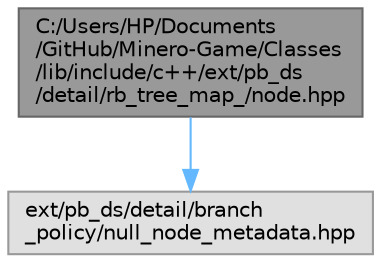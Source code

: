 digraph "C:/Users/HP/Documents/GitHub/Minero-Game/Classes/lib/include/c++/ext/pb_ds/detail/rb_tree_map_/node.hpp"
{
 // LATEX_PDF_SIZE
  bgcolor="transparent";
  edge [fontname=Helvetica,fontsize=10,labelfontname=Helvetica,labelfontsize=10];
  node [fontname=Helvetica,fontsize=10,shape=box,height=0.2,width=0.4];
  Node1 [id="Node000001",label="C:/Users/HP/Documents\l/GitHub/Minero-Game/Classes\l/lib/include/c++/ext/pb_ds\l/detail/rb_tree_map_/node.hpp",height=0.2,width=0.4,color="gray40", fillcolor="grey60", style="filled", fontcolor="black",tooltip=" "];
  Node1 -> Node2 [id="edge3_Node000001_Node000002",color="steelblue1",style="solid",tooltip=" "];
  Node2 [id="Node000002",label="ext/pb_ds/detail/branch\l_policy/null_node_metadata.hpp",height=0.2,width=0.4,color="grey60", fillcolor="#E0E0E0", style="filled",tooltip=" "];
}

